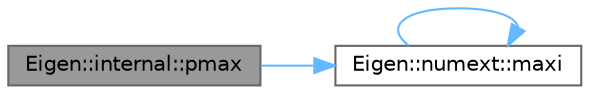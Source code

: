 digraph "Eigen::internal::pmax"
{
 // LATEX_PDF_SIZE
  bgcolor="transparent";
  edge [fontname=Helvetica,fontsize=10,labelfontname=Helvetica,labelfontsize=10];
  node [fontname=Helvetica,fontsize=10,shape=box,height=0.2,width=0.4];
  rankdir="LR";
  Node1 [id="Node000001",label="Eigen::internal::pmax",height=0.2,width=0.4,color="gray40", fillcolor="grey60", style="filled", fontcolor="black",tooltip=" "];
  Node1 -> Node2 [id="edge3_Node000001_Node000002",color="steelblue1",style="solid",tooltip=" "];
  Node2 [id="Node000002",label="Eigen::numext::maxi",height=0.2,width=0.4,color="grey40", fillcolor="white", style="filled",URL="$namespace_eigen_1_1numext.html#a29d502349f2ec9897c808e65e0f96eb4",tooltip=" "];
  Node2 -> Node2 [id="edge4_Node000002_Node000002",color="steelblue1",style="solid",tooltip=" "];
}
